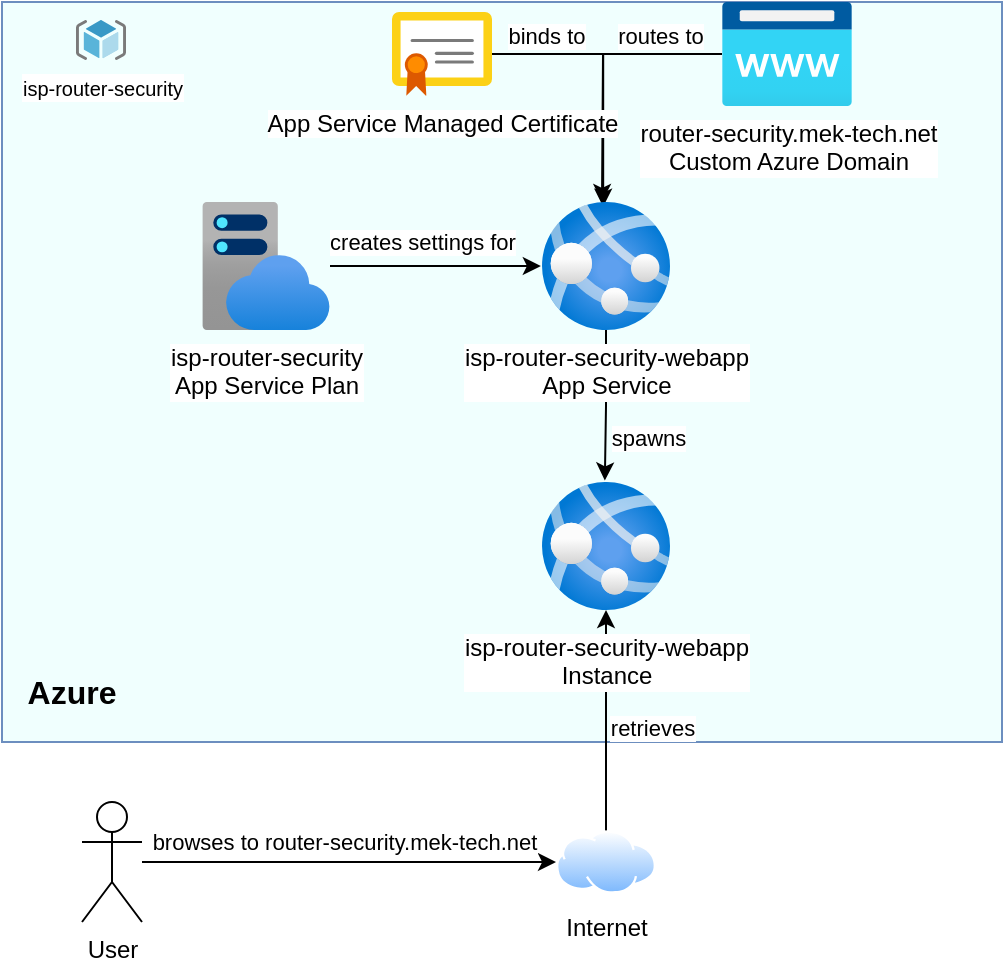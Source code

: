 <mxfile version="26.0.7">
  <diagram name="Page-1" id="1kTdTsgFLfqltDf_7oXh">
    <mxGraphModel dx="872" dy="962" grid="0" gridSize="10" guides="1" tooltips="1" connect="1" arrows="1" fold="1" page="0" pageScale="1" pageWidth="850" pageHeight="1100" math="0" shadow="0">
      <root>
        <mxCell id="0" />
        <mxCell id="1" parent="0" />
        <mxCell id="t4rvMsI7CJ7YMM1qa2hy-13" value="" style="rounded=0;fillColor=#F0FFFE;strokeColor=#6c8ebf;labelPosition=left;verticalLabelPosition=top;align=right;verticalAlign=bottom;html=1;whiteSpace=wrap;spacingLeft=0;spacingRight=-2;" vertex="1" parent="1">
          <mxGeometry x="100" y="170" width="500" height="370" as="geometry" />
        </mxCell>
        <mxCell id="t4rvMsI7CJ7YMM1qa2hy-5" value="&lt;div&gt;router-security.mek-tech.net&lt;/div&gt;Custom Azure Domain" style="image;aspect=fixed;html=1;points=[];align=center;fontSize=12;image=img/lib/azure2/app_services/App_Service_Domains.svg;" vertex="1" parent="1">
          <mxGeometry x="460" y="170" width="65" height="52" as="geometry" />
        </mxCell>
        <mxCell id="t4rvMsI7CJ7YMM1qa2hy-7" style="edgeStyle=orthogonalEdgeStyle;rounded=0;orthogonalLoop=1;jettySize=auto;html=1;entryX=0.478;entryY=0.037;entryDx=0;entryDy=0;entryPerimeter=0;" edge="1" parent="1" source="t4rvMsI7CJ7YMM1qa2hy-5" target="t4rvMsI7CJ7YMM1qa2hy-4">
          <mxGeometry relative="1" as="geometry" />
        </mxCell>
        <mxCell id="t4rvMsI7CJ7YMM1qa2hy-26" value="routes to" style="edgeLabel;html=1;align=center;verticalAlign=middle;resizable=0;points=[];" vertex="1" connectable="0" parent="t4rvMsI7CJ7YMM1qa2hy-7">
          <mxGeometry x="-0.501" y="-3" relative="1" as="geometry">
            <mxPoint x="3" y="-6" as="offset" />
          </mxGeometry>
        </mxCell>
        <mxCell id="t4rvMsI7CJ7YMM1qa2hy-9" style="edgeStyle=orthogonalEdgeStyle;rounded=0;orthogonalLoop=1;jettySize=auto;html=1;entryX=0.491;entryY=-0.012;entryDx=0;entryDy=0;entryPerimeter=0;" edge="1" parent="1" source="t4rvMsI7CJ7YMM1qa2hy-4" target="t4rvMsI7CJ7YMM1qa2hy-6">
          <mxGeometry relative="1" as="geometry" />
        </mxCell>
        <mxCell id="t4rvMsI7CJ7YMM1qa2hy-27" value="spawns" style="edgeLabel;html=1;align=center;verticalAlign=middle;resizable=0;points=[];" vertex="1" connectable="0" parent="t4rvMsI7CJ7YMM1qa2hy-9">
          <mxGeometry x="0.207" y="2" relative="1" as="geometry">
            <mxPoint x="19" y="8" as="offset" />
          </mxGeometry>
        </mxCell>
        <mxCell id="t4rvMsI7CJ7YMM1qa2hy-10" value="isp-router-security&lt;div&gt;App Service Plan&lt;/div&gt;" style="image;aspect=fixed;html=1;points=[];align=center;fontSize=12;image=img/lib/azure2/app_services/App_Service_Plans.svg;" vertex="1" parent="1">
          <mxGeometry x="200" y="270" width="64" height="64" as="geometry" />
        </mxCell>
        <mxCell id="t4rvMsI7CJ7YMM1qa2hy-11" style="edgeStyle=orthogonalEdgeStyle;rounded=0;orthogonalLoop=1;jettySize=auto;html=1;entryX=-0.009;entryY=0.5;entryDx=0;entryDy=0;entryPerimeter=0;" edge="1" parent="1" source="t4rvMsI7CJ7YMM1qa2hy-10" target="t4rvMsI7CJ7YMM1qa2hy-4">
          <mxGeometry relative="1" as="geometry" />
        </mxCell>
        <mxCell id="t4rvMsI7CJ7YMM1qa2hy-24" value="creates settings for" style="edgeLabel;html=1;align=center;verticalAlign=middle;resizable=0;points=[];" vertex="1" connectable="0" parent="t4rvMsI7CJ7YMM1qa2hy-11">
          <mxGeometry x="-0.29" y="3" relative="1" as="geometry">
            <mxPoint x="8" y="-9" as="offset" />
          </mxGeometry>
        </mxCell>
        <mxCell id="t4rvMsI7CJ7YMM1qa2hy-12" value="&lt;div&gt;&lt;font style=&quot;font-size: 10px;&quot;&gt;isp-router-security&lt;/font&gt;&lt;/div&gt;" style="image;sketch=0;aspect=fixed;html=1;points=[];align=center;fontSize=12;image=img/lib/mscae/ResourceGroup.svg;" vertex="1" parent="1">
          <mxGeometry x="137" y="179" width="25" height="20" as="geometry" />
        </mxCell>
        <mxCell id="t4rvMsI7CJ7YMM1qa2hy-16" style="edgeStyle=orthogonalEdgeStyle;rounded=0;orthogonalLoop=1;jettySize=auto;html=1;" edge="1" parent="1" source="t4rvMsI7CJ7YMM1qa2hy-15">
          <mxGeometry relative="1" as="geometry">
            <mxPoint x="400" y="270" as="targetPoint" />
          </mxGeometry>
        </mxCell>
        <mxCell id="t4rvMsI7CJ7YMM1qa2hy-25" value="binds to" style="edgeLabel;html=1;align=center;verticalAlign=middle;resizable=0;points=[];" vertex="1" connectable="0" parent="t4rvMsI7CJ7YMM1qa2hy-16">
          <mxGeometry x="-0.656" y="4" relative="1" as="geometry">
            <mxPoint x="4" y="-5" as="offset" />
          </mxGeometry>
        </mxCell>
        <mxCell id="t4rvMsI7CJ7YMM1qa2hy-15" value="App Service Managed Certificate" style="image;sketch=0;aspect=fixed;html=1;points=[];align=center;fontSize=12;image=img/lib/mscae/Certificate.svg;" vertex="1" parent="1">
          <mxGeometry x="295" y="175" width="50" height="42" as="geometry" />
        </mxCell>
        <mxCell id="t4rvMsI7CJ7YMM1qa2hy-17" value="&lt;font style=&quot;font-size: 16px;&quot;&gt;&lt;b&gt;Azure&lt;/b&gt;&lt;/font&gt;" style="text;html=1;align=center;verticalAlign=middle;whiteSpace=wrap;rounded=0;" vertex="1" parent="1">
          <mxGeometry x="105" y="500" width="60" height="30" as="geometry" />
        </mxCell>
        <mxCell id="t4rvMsI7CJ7YMM1qa2hy-20" style="edgeStyle=orthogonalEdgeStyle;rounded=0;orthogonalLoop=1;jettySize=auto;html=1;" edge="1" parent="1" source="t4rvMsI7CJ7YMM1qa2hy-18" target="t4rvMsI7CJ7YMM1qa2hy-19">
          <mxGeometry relative="1" as="geometry" />
        </mxCell>
        <mxCell id="t4rvMsI7CJ7YMM1qa2hy-21" value="browses to router-security.mek-tech.net" style="edgeLabel;html=1;align=center;verticalAlign=middle;resizable=0;points=[];" vertex="1" connectable="0" parent="t4rvMsI7CJ7YMM1qa2hy-20">
          <mxGeometry x="-0.131" y="3" relative="1" as="geometry">
            <mxPoint x="11" y="-7" as="offset" />
          </mxGeometry>
        </mxCell>
        <mxCell id="t4rvMsI7CJ7YMM1qa2hy-18" value="User" style="shape=umlActor;verticalLabelPosition=bottom;verticalAlign=top;html=1;outlineConnect=0;" vertex="1" parent="1">
          <mxGeometry x="140" y="570" width="30" height="60" as="geometry" />
        </mxCell>
        <mxCell id="t4rvMsI7CJ7YMM1qa2hy-22" style="edgeStyle=orthogonalEdgeStyle;rounded=0;orthogonalLoop=1;jettySize=auto;html=1;" edge="1" parent="1" source="t4rvMsI7CJ7YMM1qa2hy-19" target="t4rvMsI7CJ7YMM1qa2hy-6">
          <mxGeometry relative="1" as="geometry" />
        </mxCell>
        <mxCell id="t4rvMsI7CJ7YMM1qa2hy-28" value="retrieves" style="edgeLabel;html=1;align=center;verticalAlign=middle;resizable=0;points=[];" vertex="1" connectable="0" parent="t4rvMsI7CJ7YMM1qa2hy-22">
          <mxGeometry x="0.18" y="-1" relative="1" as="geometry">
            <mxPoint x="22" y="13" as="offset" />
          </mxGeometry>
        </mxCell>
        <mxCell id="t4rvMsI7CJ7YMM1qa2hy-19" value="Internet" style="image;aspect=fixed;perimeter=ellipsePerimeter;html=1;align=center;shadow=0;dashed=0;spacingTop=3;image=img/lib/active_directory/internet_cloud.svg;" vertex="1" parent="1">
          <mxGeometry x="377" y="584.25" width="50" height="31.5" as="geometry" />
        </mxCell>
        <mxCell id="t4rvMsI7CJ7YMM1qa2hy-6" value="&lt;div&gt;isp-router-security-webapp&lt;div&gt;Instance&lt;/div&gt;&lt;/div&gt;" style="image;aspect=fixed;html=1;points=[];align=center;fontSize=12;image=img/lib/azure2/app_services/App_Services.svg;spacingTop=5;" vertex="1" parent="1">
          <mxGeometry x="370" y="410" width="64" height="64" as="geometry" />
        </mxCell>
        <mxCell id="t4rvMsI7CJ7YMM1qa2hy-4" value="isp-router-security-webapp&lt;div&gt;&lt;div&gt;App Service&lt;/div&gt;&lt;/div&gt;" style="image;aspect=fixed;html=1;points=[];align=center;fontSize=12;image=img/lib/azure2/app_services/App_Services.svg;" vertex="1" parent="1">
          <mxGeometry x="370" y="270" width="64" height="64" as="geometry" />
        </mxCell>
      </root>
    </mxGraphModel>
  </diagram>
</mxfile>
